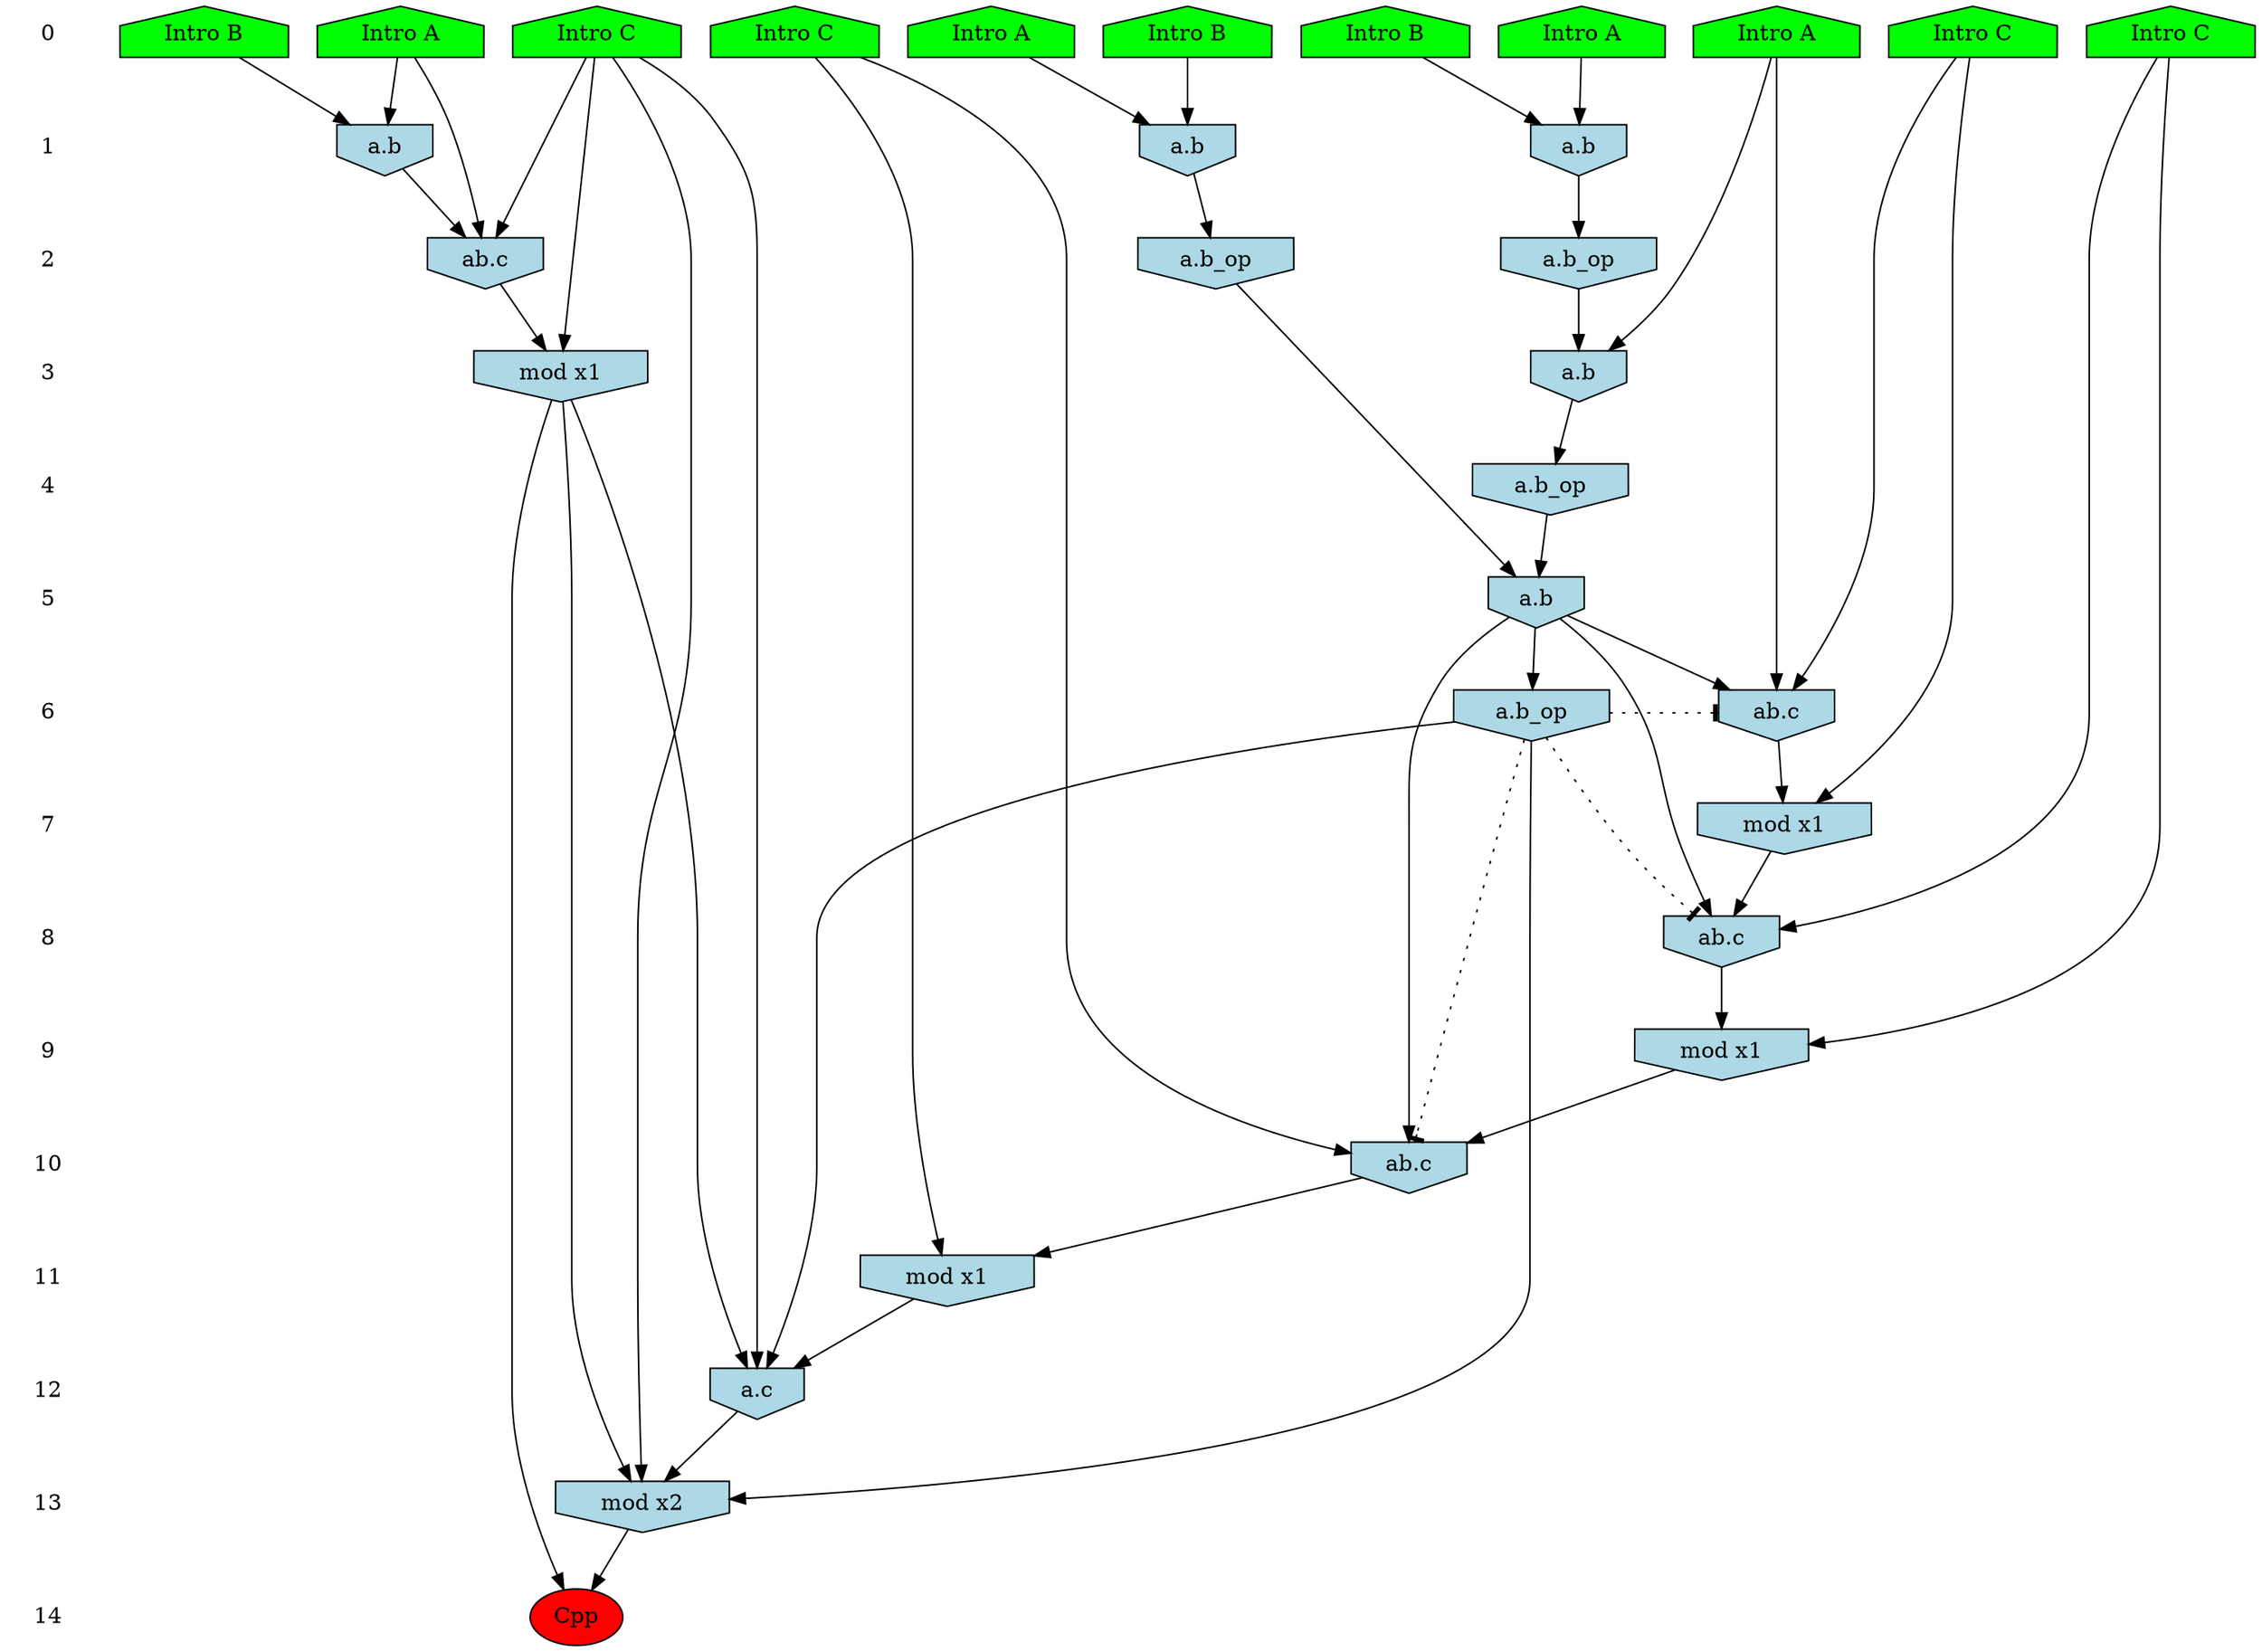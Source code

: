 /* Compression of 1 causal flows obtained in average at 2.038437E+01 t.u */
/* Compressed causal flows were: [3787] */
digraph G{
 ranksep=.5 ; 
{ rank = same ; "0" [shape=plaintext] ; node_1 [label ="Intro A", shape=house, style=filled, fillcolor=green] ;
node_2 [label ="Intro A", shape=house, style=filled, fillcolor=green] ;
node_3 [label ="Intro B", shape=house, style=filled, fillcolor=green] ;
node_4 [label ="Intro B", shape=house, style=filled, fillcolor=green] ;
node_5 [label ="Intro A", shape=house, style=filled, fillcolor=green] ;
node_6 [label ="Intro A", shape=house, style=filled, fillcolor=green] ;
node_7 [label ="Intro B", shape=house, style=filled, fillcolor=green] ;
node_8 [label ="Intro C", shape=house, style=filled, fillcolor=green] ;
node_9 [label ="Intro C", shape=house, style=filled, fillcolor=green] ;
node_10 [label ="Intro C", shape=house, style=filled, fillcolor=green] ;
node_11 [label ="Intro C", shape=house, style=filled, fillcolor=green] ;
}
{ rank = same ; "1" [shape=plaintext] ; node_12 [label="a.b", shape=invhouse, style=filled, fillcolor = lightblue] ;
node_13 [label="a.b", shape=invhouse, style=filled, fillcolor = lightblue] ;
node_18 [label="a.b", shape=invhouse, style=filled, fillcolor = lightblue] ;
}
{ rank = same ; "2" [shape=plaintext] ; node_14 [label="a.b_op", shape=invhouse, style=filled, fillcolor = lightblue] ;
node_17 [label="a.b_op", shape=invhouse, style=filled, fillcolor = lightblue] ;
node_19 [label="ab.c", shape=invhouse, style=filled, fillcolor = lightblue] ;
}
{ rank = same ; "3" [shape=plaintext] ; node_15 [label="a.b", shape=invhouse, style=filled, fillcolor = lightblue] ;
node_20 [label="mod x1", shape=invhouse, style=filled, fillcolor = lightblue] ;
}
{ rank = same ; "4" [shape=plaintext] ; node_16 [label="a.b_op", shape=invhouse, style=filled, fillcolor = lightblue] ;
}
{ rank = same ; "5" [shape=plaintext] ; node_21 [label="a.b", shape=invhouse, style=filled, fillcolor = lightblue] ;
}
{ rank = same ; "6" [shape=plaintext] ; node_22 [label="ab.c", shape=invhouse, style=filled, fillcolor = lightblue] ;
node_28 [label="a.b_op", shape=invhouse, style=filled, fillcolor = lightblue] ;
}
{ rank = same ; "7" [shape=plaintext] ; node_23 [label="mod x1", shape=invhouse, style=filled, fillcolor = lightblue] ;
}
{ rank = same ; "8" [shape=plaintext] ; node_24 [label="ab.c", shape=invhouse, style=filled, fillcolor = lightblue] ;
}
{ rank = same ; "9" [shape=plaintext] ; node_25 [label="mod x1", shape=invhouse, style=filled, fillcolor = lightblue] ;
}
{ rank = same ; "10" [shape=plaintext] ; node_26 [label="ab.c", shape=invhouse, style=filled, fillcolor = lightblue] ;
}
{ rank = same ; "11" [shape=plaintext] ; node_27 [label="mod x1", shape=invhouse, style=filled, fillcolor = lightblue] ;
}
{ rank = same ; "12" [shape=plaintext] ; node_29 [label="a.c", shape=invhouse, style=filled, fillcolor = lightblue] ;
}
{ rank = same ; "13" [shape=plaintext] ; node_30 [label="mod x2", shape=invhouse, style=filled, fillcolor = lightblue] ;
}
{ rank = same ; "14" [shape=plaintext] ; node_31 [label ="Cpp", style=filled, fillcolor=red] ;
}
"0" -> "1" [style="invis"]; 
"1" -> "2" [style="invis"]; 
"2" -> "3" [style="invis"]; 
"3" -> "4" [style="invis"]; 
"4" -> "5" [style="invis"]; 
"5" -> "6" [style="invis"]; 
"6" -> "7" [style="invis"]; 
"7" -> "8" [style="invis"]; 
"8" -> "9" [style="invis"]; 
"9" -> "10" [style="invis"]; 
"10" -> "11" [style="invis"]; 
"11" -> "12" [style="invis"]; 
"12" -> "13" [style="invis"]; 
"13" -> "14" [style="invis"]; 
node_1 -> node_12
node_3 -> node_12
node_4 -> node_13
node_5 -> node_13
node_12 -> node_14
node_2 -> node_15
node_14 -> node_15
node_15 -> node_16
node_13 -> node_17
node_6 -> node_18
node_7 -> node_18
node_6 -> node_19
node_8 -> node_19
node_18 -> node_19
node_8 -> node_20
node_19 -> node_20
node_16 -> node_21
node_17 -> node_21
node_2 -> node_22
node_9 -> node_22
node_21 -> node_22
node_9 -> node_23
node_22 -> node_23
node_11 -> node_24
node_21 -> node_24
node_23 -> node_24
node_11 -> node_25
node_24 -> node_25
node_10 -> node_26
node_21 -> node_26
node_25 -> node_26
node_10 -> node_27
node_26 -> node_27
node_21 -> node_28
node_8 -> node_29
node_20 -> node_29
node_27 -> node_29
node_28 -> node_29
node_8 -> node_30
node_20 -> node_30
node_28 -> node_30
node_29 -> node_30
node_20 -> node_31
node_30 -> node_31
node_28 -> node_26 [style=dotted, arrowhead = tee] 
node_28 -> node_24 [style=dotted, arrowhead = tee] 
node_28 -> node_22 [style=dotted, arrowhead = tee] 
}
/*
 Dot generation time: 0.000246
*/